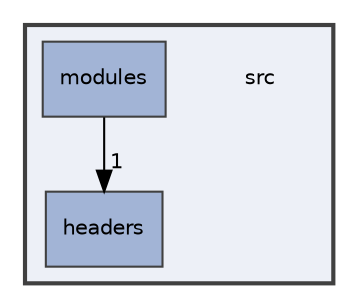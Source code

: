 digraph "src"
{
 // LATEX_PDF_SIZE
  edge [fontname="Helvetica",fontsize="10",labelfontname="Helvetica",labelfontsize="10"];
  node [fontname="Helvetica",fontsize="10",shape=record];
  compound=true
  subgraph clusterdir_68267d1309a1af8e8297ef4c3efbcdba {
    graph [ bgcolor="#edf0f7", pencolor="grey25", style="filled,bold,", label="", fontname="Helvetica", fontsize="10", URL="dir_68267d1309a1af8e8297ef4c3efbcdba.html"]
    dir_68267d1309a1af8e8297ef4c3efbcdba [shape=plaintext, label="src"];
  dir_d0381950fc41278198232cb047ffc1f9 [shape=box, label="headers", style="filled,", fillcolor="#a2b4d6", color="grey25", URL="dir_d0381950fc41278198232cb047ffc1f9.html"];
  dir_ddb4d7e95cc2d6c8e1ade10a20d7247d [shape=box, label="modules", style="filled,", fillcolor="#a2b4d6", color="grey25", URL="dir_ddb4d7e95cc2d6c8e1ade10a20d7247d.html"];
  }
  dir_ddb4d7e95cc2d6c8e1ade10a20d7247d->dir_d0381950fc41278198232cb047ffc1f9 [headlabel="1", labeldistance=1.5 headhref="dir_000004_000003.html"];
}

